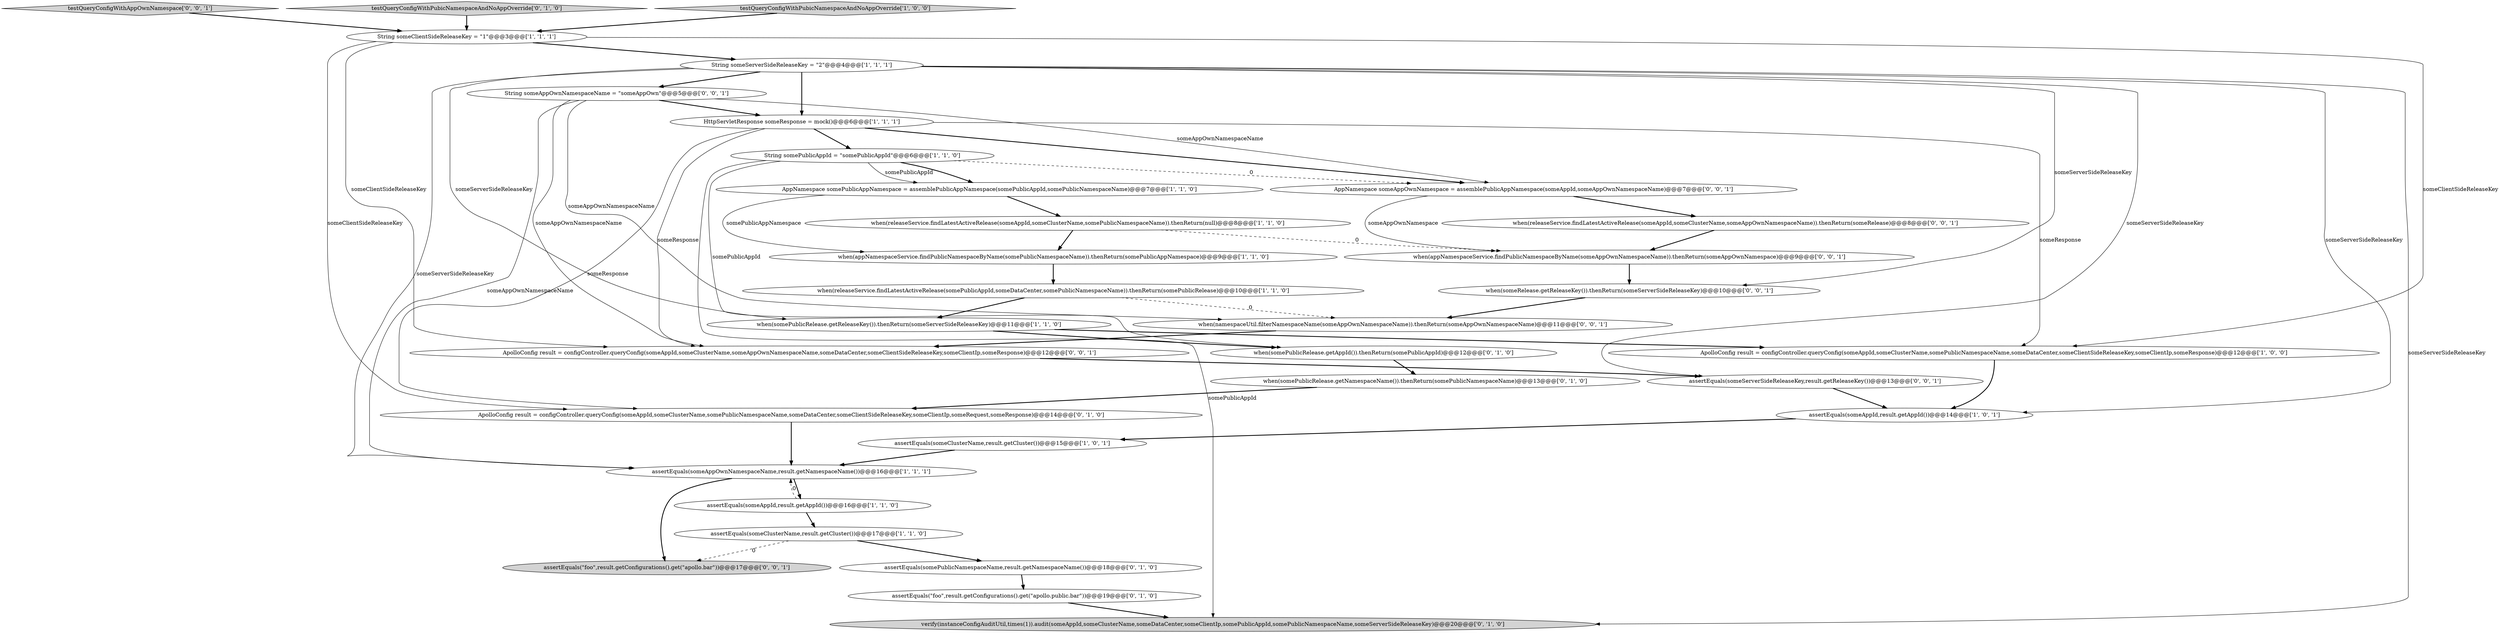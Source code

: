 digraph {
6 [style = filled, label = "ApolloConfig result = configController.queryConfig(someAppId,someClusterName,somePublicNamespaceName,someDataCenter,someClientSideReleaseKey,someClientIp,someResponse)@@@12@@@['1', '0', '0']", fillcolor = white, shape = ellipse image = "AAA0AAABBB1BBB"];
31 [style = filled, label = "testQueryConfigWithAppOwnNamespace['0', '0', '1']", fillcolor = lightgray, shape = diamond image = "AAA0AAABBB3BBB"];
13 [style = filled, label = "String someServerSideReleaseKey = \"2\"@@@4@@@['1', '1', '1']", fillcolor = white, shape = ellipse image = "AAA0AAABBB1BBB"];
19 [style = filled, label = "testQueryConfigWithPubicNamespaceAndNoAppOverride['0', '1', '0']", fillcolor = lightgray, shape = diamond image = "AAA0AAABBB2BBB"];
5 [style = filled, label = "when(releaseService.findLatestActiveRelease(somePublicAppId,someDataCenter,somePublicNamespaceName)).thenReturn(somePublicRelease)@@@10@@@['1', '1', '0']", fillcolor = white, shape = ellipse image = "AAA0AAABBB1BBB"];
11 [style = filled, label = "when(somePublicRelease.getReleaseKey()).thenReturn(someServerSideReleaseKey)@@@11@@@['1', '1', '0']", fillcolor = white, shape = ellipse image = "AAA0AAABBB1BBB"];
25 [style = filled, label = "assertEquals(\"foo\",result.getConfigurations().get(\"apollo.bar\"))@@@17@@@['0', '0', '1']", fillcolor = lightgray, shape = ellipse image = "AAA0AAABBB3BBB"];
26 [style = filled, label = "when(someRelease.getReleaseKey()).thenReturn(someServerSideReleaseKey)@@@10@@@['0', '0', '1']", fillcolor = white, shape = ellipse image = "AAA0AAABBB3BBB"];
8 [style = filled, label = "HttpServletResponse someResponse = mock()@@@6@@@['1', '1', '1']", fillcolor = white, shape = ellipse image = "AAA0AAABBB1BBB"];
7 [style = filled, label = "assertEquals(someAppId,result.getAppId())@@@16@@@['1', '1', '0']", fillcolor = white, shape = ellipse image = "AAA0AAABBB1BBB"];
27 [style = filled, label = "when(releaseService.findLatestActiveRelease(someAppId,someClusterName,someAppOwnNamespaceName)).thenReturn(someRelease)@@@8@@@['0', '0', '1']", fillcolor = white, shape = ellipse image = "AAA0AAABBB3BBB"];
14 [style = filled, label = "assertEquals(someClusterName,result.getCluster())@@@15@@@['1', '0', '1']", fillcolor = white, shape = ellipse image = "AAA0AAABBB1BBB"];
4 [style = filled, label = "String someClientSideReleaseKey = \"1\"@@@3@@@['1', '1', '1']", fillcolor = white, shape = ellipse image = "AAA0AAABBB1BBB"];
28 [style = filled, label = "AppNamespace someAppOwnNamespace = assemblePublicAppNamespace(someAppId,someAppOwnNamespaceName)@@@7@@@['0', '0', '1']", fillcolor = white, shape = ellipse image = "AAA0AAABBB3BBB"];
30 [style = filled, label = "when(appNamespaceService.findPublicNamespaceByName(someAppOwnNamespaceName)).thenReturn(someAppOwnNamespace)@@@9@@@['0', '0', '1']", fillcolor = white, shape = ellipse image = "AAA0AAABBB3BBB"];
16 [style = filled, label = "ApolloConfig result = configController.queryConfig(someAppId,someClusterName,somePublicNamespaceName,someDataCenter,someClientSideReleaseKey,someClientIp,someRequest,someResponse)@@@14@@@['0', '1', '0']", fillcolor = white, shape = ellipse image = "AAA1AAABBB2BBB"];
1 [style = filled, label = "when(appNamespaceService.findPublicNamespaceByName(somePublicNamespaceName)).thenReturn(somePublicAppNamespace)@@@9@@@['1', '1', '0']", fillcolor = white, shape = ellipse image = "AAA0AAABBB1BBB"];
32 [style = filled, label = "when(namespaceUtil.filterNamespaceName(someAppOwnNamespaceName)).thenReturn(someAppOwnNamespaceName)@@@11@@@['0', '0', '1']", fillcolor = white, shape = ellipse image = "AAA0AAABBB3BBB"];
20 [style = filled, label = "assertEquals(\"foo\",result.getConfigurations().get(\"apollo.public.bar\"))@@@19@@@['0', '1', '0']", fillcolor = white, shape = ellipse image = "AAA0AAABBB2BBB"];
23 [style = filled, label = "assertEquals(someServerSideReleaseKey,result.getReleaseKey())@@@13@@@['0', '0', '1']", fillcolor = white, shape = ellipse image = "AAA0AAABBB3BBB"];
22 [style = filled, label = "assertEquals(somePublicNamespaceName,result.getNamespaceName())@@@18@@@['0', '1', '0']", fillcolor = white, shape = ellipse image = "AAA0AAABBB2BBB"];
29 [style = filled, label = "String someAppOwnNamespaceName = \"someAppOwn\"@@@5@@@['0', '0', '1']", fillcolor = white, shape = ellipse image = "AAA0AAABBB3BBB"];
15 [style = filled, label = "assertEquals(someAppOwnNamespaceName,result.getNamespaceName())@@@16@@@['1', '1', '1']", fillcolor = white, shape = ellipse image = "AAA0AAABBB1BBB"];
0 [style = filled, label = "AppNamespace somePublicAppNamespace = assemblePublicAppNamespace(somePublicAppId,somePublicNamespaceName)@@@7@@@['1', '1', '0']", fillcolor = white, shape = ellipse image = "AAA0AAABBB1BBB"];
21 [style = filled, label = "when(somePublicRelease.getNamespaceName()).thenReturn(somePublicNamespaceName)@@@13@@@['0', '1', '0']", fillcolor = white, shape = ellipse image = "AAA1AAABBB2BBB"];
18 [style = filled, label = "when(somePublicRelease.getAppId()).thenReturn(somePublicAppId)@@@12@@@['0', '1', '0']", fillcolor = white, shape = ellipse image = "AAA0AAABBB2BBB"];
2 [style = filled, label = "String somePublicAppId = \"somePublicAppId\"@@@6@@@['1', '1', '0']", fillcolor = white, shape = ellipse image = "AAA0AAABBB1BBB"];
9 [style = filled, label = "assertEquals(someAppId,result.getAppId())@@@14@@@['1', '0', '1']", fillcolor = white, shape = ellipse image = "AAA0AAABBB1BBB"];
17 [style = filled, label = "verify(instanceConfigAuditUtil,times(1)).audit(someAppId,someClusterName,someDataCenter,someClientIp,somePublicAppId,somePublicNamespaceName,someServerSideReleaseKey)@@@20@@@['0', '1', '0']", fillcolor = lightgray, shape = ellipse image = "AAA1AAABBB2BBB"];
10 [style = filled, label = "when(releaseService.findLatestActiveRelease(someAppId,someClusterName,somePublicNamespaceName)).thenReturn(null)@@@8@@@['1', '1', '0']", fillcolor = white, shape = ellipse image = "AAA0AAABBB1BBB"];
3 [style = filled, label = "assertEquals(someClusterName,result.getCluster())@@@17@@@['1', '1', '0']", fillcolor = white, shape = ellipse image = "AAA0AAABBB1BBB"];
12 [style = filled, label = "testQueryConfigWithPubicNamespaceAndNoAppOverride['1', '0', '0']", fillcolor = lightgray, shape = diamond image = "AAA0AAABBB1BBB"];
24 [style = filled, label = "ApolloConfig result = configController.queryConfig(someAppId,someClusterName,someAppOwnNamespaceName,someDataCenter,someClientSideReleaseKey,someClientIp,someResponse)@@@12@@@['0', '0', '1']", fillcolor = white, shape = ellipse image = "AAA0AAABBB3BBB"];
23->9 [style = bold, label=""];
30->26 [style = bold, label=""];
13->17 [style = solid, label="someServerSideReleaseKey"];
2->18 [style = solid, label="somePublicAppId"];
7->15 [style = dashed, label="0"];
29->24 [style = solid, label="someAppOwnNamespaceName"];
10->30 [style = dashed, label="0"];
29->8 [style = bold, label=""];
24->23 [style = bold, label=""];
29->28 [style = solid, label="someAppOwnNamespaceName"];
8->6 [style = solid, label="someResponse"];
21->16 [style = bold, label=""];
12->4 [style = bold, label=""];
0->1 [style = solid, label="somePublicAppNamespace"];
16->15 [style = bold, label=""];
11->18 [style = bold, label=""];
22->20 [style = bold, label=""];
11->6 [style = bold, label=""];
15->7 [style = bold, label=""];
3->25 [style = dashed, label="0"];
4->16 [style = solid, label="someClientSideReleaseKey"];
13->15 [style = solid, label="someServerSideReleaseKey"];
29->15 [style = solid, label="someAppOwnNamespaceName"];
6->9 [style = bold, label=""];
7->3 [style = bold, label=""];
0->10 [style = bold, label=""];
28->27 [style = bold, label=""];
10->1 [style = bold, label=""];
31->4 [style = bold, label=""];
13->11 [style = solid, label="someServerSideReleaseKey"];
13->9 [style = solid, label="someServerSideReleaseKey"];
4->24 [style = solid, label="someClientSideReleaseKey"];
8->2 [style = bold, label=""];
8->24 [style = solid, label="someResponse"];
5->11 [style = bold, label=""];
5->32 [style = dashed, label="0"];
28->30 [style = solid, label="someAppOwnNamespace"];
26->32 [style = bold, label=""];
8->28 [style = bold, label=""];
27->30 [style = bold, label=""];
13->29 [style = bold, label=""];
29->32 [style = solid, label="someAppOwnNamespaceName"];
8->16 [style = solid, label="someResponse"];
9->14 [style = bold, label=""];
19->4 [style = bold, label=""];
13->23 [style = solid, label="someServerSideReleaseKey"];
18->21 [style = bold, label=""];
20->17 [style = bold, label=""];
4->13 [style = bold, label=""];
2->0 [style = solid, label="somePublicAppId"];
2->0 [style = bold, label=""];
3->22 [style = bold, label=""];
13->8 [style = bold, label=""];
13->26 [style = solid, label="someServerSideReleaseKey"];
15->25 [style = bold, label=""];
14->15 [style = bold, label=""];
2->28 [style = dashed, label="0"];
2->17 [style = solid, label="somePublicAppId"];
32->24 [style = bold, label=""];
1->5 [style = bold, label=""];
4->6 [style = solid, label="someClientSideReleaseKey"];
}
